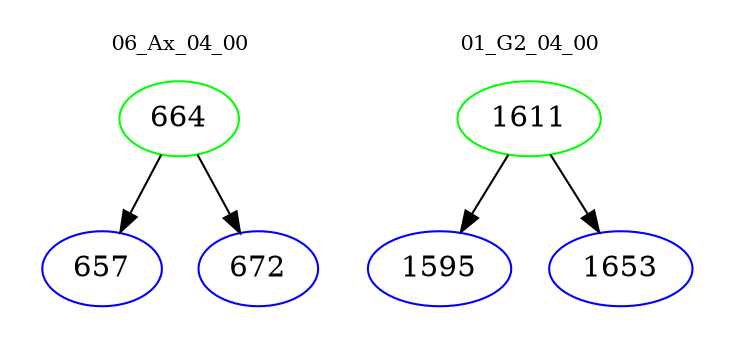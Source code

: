 digraph{
subgraph cluster_0 {
color = white
label = "06_Ax_04_00";
fontsize=10;
T0_664 [label="664", color="green"]
T0_664 -> T0_657 [color="black"]
T0_657 [label="657", color="blue"]
T0_664 -> T0_672 [color="black"]
T0_672 [label="672", color="blue"]
}
subgraph cluster_1 {
color = white
label = "01_G2_04_00";
fontsize=10;
T1_1611 [label="1611", color="green"]
T1_1611 -> T1_1595 [color="black"]
T1_1595 [label="1595", color="blue"]
T1_1611 -> T1_1653 [color="black"]
T1_1653 [label="1653", color="blue"]
}
}
